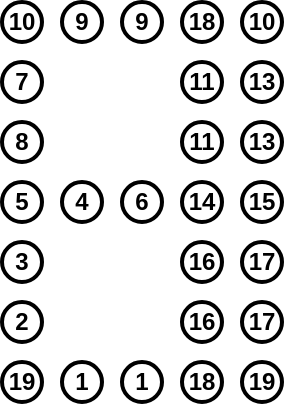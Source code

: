 <mxfile version="20.2.0" type="device"><diagram id="XmA8cyWJfRmYwZIlyzEz" name="Страница 1"><mxGraphModel dx="524" dy="520" grid="1" gridSize="10" guides="1" tooltips="1" connect="1" arrows="1" fold="1" page="1" pageScale="1" pageWidth="827" pageHeight="1169" math="0" shadow="0"><root><mxCell id="0"/><mxCell id="1" parent="0"/><mxCell id="cu_6fglXJ4TB1r-uAyc4-1" value="10" style="ellipse;whiteSpace=wrap;html=1;aspect=fixed;strokeWidth=2;fontStyle=1;fontSize=12;" parent="1" vertex="1"><mxGeometry x="280" y="120" width="20" height="20" as="geometry"/></mxCell><mxCell id="cu_6fglXJ4TB1r-uAyc4-2" value="9" style="ellipse;whiteSpace=wrap;html=1;aspect=fixed;strokeWidth=2;fontStyle=1;fontSize=12;" parent="1" vertex="1"><mxGeometry x="310" y="120" width="20" height="20" as="geometry"/></mxCell><mxCell id="cu_6fglXJ4TB1r-uAyc4-3" value="9" style="ellipse;whiteSpace=wrap;html=1;aspect=fixed;strokeWidth=2;fontStyle=1;fontSize=12;" parent="1" vertex="1"><mxGeometry x="340" y="120" width="20" height="20" as="geometry"/></mxCell><mxCell id="cu_6fglXJ4TB1r-uAyc4-4" value="18" style="ellipse;whiteSpace=wrap;html=1;aspect=fixed;strokeWidth=2;fontStyle=1;fontSize=12;" parent="1" vertex="1"><mxGeometry x="370" y="120" width="20" height="20" as="geometry"/></mxCell><mxCell id="cu_6fglXJ4TB1r-uAyc4-5" value="7" style="ellipse;whiteSpace=wrap;html=1;aspect=fixed;strokeWidth=2;fontStyle=1;fontSize=12;" parent="1" vertex="1"><mxGeometry x="280" y="150" width="20" height="20" as="geometry"/></mxCell><mxCell id="cu_6fglXJ4TB1r-uAyc4-6" value="8" style="ellipse;whiteSpace=wrap;html=1;aspect=fixed;strokeWidth=2;fontStyle=1;fontSize=12;" parent="1" vertex="1"><mxGeometry x="280" y="180" width="20" height="20" as="geometry"/></mxCell><mxCell id="cu_6fglXJ4TB1r-uAyc4-7" value="5" style="ellipse;whiteSpace=wrap;html=1;aspect=fixed;strokeWidth=2;fontStyle=1;fontSize=12;" parent="1" vertex="1"><mxGeometry x="280" y="210" width="20" height="20" as="geometry"/></mxCell><mxCell id="cu_6fglXJ4TB1r-uAyc4-8" value="4" style="ellipse;whiteSpace=wrap;html=1;aspect=fixed;strokeWidth=2;fontStyle=1;fontSize=12;" parent="1" vertex="1"><mxGeometry x="310" y="210" width="20" height="20" as="geometry"/></mxCell><mxCell id="cu_6fglXJ4TB1r-uAyc4-9" value="6" style="ellipse;whiteSpace=wrap;html=1;aspect=fixed;strokeWidth=2;fontStyle=1;fontSize=12;" parent="1" vertex="1"><mxGeometry x="340" y="210" width="20" height="20" as="geometry"/></mxCell><mxCell id="cu_6fglXJ4TB1r-uAyc4-10" value="14" style="ellipse;whiteSpace=wrap;html=1;aspect=fixed;strokeWidth=2;fontStyle=1;fontSize=12;" parent="1" vertex="1"><mxGeometry x="370" y="210" width="20" height="20" as="geometry"/></mxCell><mxCell id="cu_6fglXJ4TB1r-uAyc4-11" value="11" style="ellipse;whiteSpace=wrap;html=1;aspect=fixed;strokeWidth=2;fontStyle=1;fontSize=12;" parent="1" vertex="1"><mxGeometry x="370" y="150" width="20" height="20" as="geometry"/></mxCell><mxCell id="cu_6fglXJ4TB1r-uAyc4-12" value="11" style="ellipse;whiteSpace=wrap;html=1;aspect=fixed;strokeWidth=2;fontStyle=1;fontSize=12;" parent="1" vertex="1"><mxGeometry x="370" y="180" width="20" height="20" as="geometry"/></mxCell><mxCell id="cu_6fglXJ4TB1r-uAyc4-13" value="3" style="ellipse;whiteSpace=wrap;html=1;aspect=fixed;strokeWidth=2;fontStyle=1;fontSize=12;" parent="1" vertex="1"><mxGeometry x="280" y="240" width="20" height="20" as="geometry"/></mxCell><mxCell id="cu_6fglXJ4TB1r-uAyc4-14" value="2" style="ellipse;whiteSpace=wrap;html=1;aspect=fixed;strokeWidth=2;fontStyle=1;fontSize=12;" parent="1" vertex="1"><mxGeometry x="280" y="270" width="20" height="20" as="geometry"/></mxCell><mxCell id="cu_6fglXJ4TB1r-uAyc4-15" value="19" style="ellipse;whiteSpace=wrap;html=1;aspect=fixed;strokeWidth=2;fontStyle=1;fontSize=12;" parent="1" vertex="1"><mxGeometry x="280" y="300" width="20" height="20" as="geometry"/></mxCell><mxCell id="cu_6fglXJ4TB1r-uAyc4-16" value="1" style="ellipse;whiteSpace=wrap;html=1;aspect=fixed;strokeWidth=2;fontStyle=1;fontSize=12;" parent="1" vertex="1"><mxGeometry x="310" y="300" width="20" height="20" as="geometry"/></mxCell><mxCell id="cu_6fglXJ4TB1r-uAyc4-17" value="1" style="ellipse;whiteSpace=wrap;html=1;aspect=fixed;strokeWidth=2;fontStyle=1;fontSize=12;" parent="1" vertex="1"><mxGeometry x="340" y="300" width="20" height="20" as="geometry"/></mxCell><mxCell id="cu_6fglXJ4TB1r-uAyc4-18" value="18" style="ellipse;whiteSpace=wrap;html=1;aspect=fixed;strokeWidth=2;fontStyle=1;fontSize=12;" parent="1" vertex="1"><mxGeometry x="370" y="300" width="20" height="20" as="geometry"/></mxCell><mxCell id="cu_6fglXJ4TB1r-uAyc4-19" value="16" style="ellipse;whiteSpace=wrap;html=1;aspect=fixed;strokeWidth=2;fontStyle=1;fontSize=12;" parent="1" vertex="1"><mxGeometry x="370" y="240" width="20" height="20" as="geometry"/></mxCell><mxCell id="cu_6fglXJ4TB1r-uAyc4-20" value="16" style="ellipse;whiteSpace=wrap;html=1;aspect=fixed;strokeWidth=2;fontStyle=1;fontSize=12;" parent="1" vertex="1"><mxGeometry x="370" y="270" width="20" height="20" as="geometry"/></mxCell><mxCell id="xrPimIBUt7XRl5zJtidi-1" value="10" style="ellipse;whiteSpace=wrap;html=1;aspect=fixed;strokeWidth=2;fontStyle=1;fontSize=12;" vertex="1" parent="1"><mxGeometry x="400" y="120" width="20" height="20" as="geometry"/></mxCell><mxCell id="xrPimIBUt7XRl5zJtidi-2" value="15" style="ellipse;whiteSpace=wrap;html=1;aspect=fixed;strokeWidth=2;fontStyle=1;fontSize=12;" vertex="1" parent="1"><mxGeometry x="400" y="210" width="20" height="20" as="geometry"/></mxCell><mxCell id="xrPimIBUt7XRl5zJtidi-3" value="13" style="ellipse;whiteSpace=wrap;html=1;aspect=fixed;strokeWidth=2;fontStyle=1;fontSize=12;" vertex="1" parent="1"><mxGeometry x="400" y="150" width="20" height="20" as="geometry"/></mxCell><mxCell id="xrPimIBUt7XRl5zJtidi-4" value="13" style="ellipse;whiteSpace=wrap;html=1;aspect=fixed;strokeWidth=2;fontStyle=1;fontSize=12;" vertex="1" parent="1"><mxGeometry x="400" y="180" width="20" height="20" as="geometry"/></mxCell><mxCell id="xrPimIBUt7XRl5zJtidi-5" value="19" style="ellipse;whiteSpace=wrap;html=1;aspect=fixed;strokeWidth=2;fontStyle=1;fontSize=12;" vertex="1" parent="1"><mxGeometry x="400" y="300" width="20" height="20" as="geometry"/></mxCell><mxCell id="xrPimIBUt7XRl5zJtidi-6" value="17" style="ellipse;whiteSpace=wrap;html=1;aspect=fixed;strokeWidth=2;fontStyle=1;fontSize=12;" vertex="1" parent="1"><mxGeometry x="400" y="240" width="20" height="20" as="geometry"/></mxCell><mxCell id="xrPimIBUt7XRl5zJtidi-7" value="17" style="ellipse;whiteSpace=wrap;html=1;aspect=fixed;strokeWidth=2;fontStyle=1;fontSize=12;" vertex="1" parent="1"><mxGeometry x="400" y="270" width="20" height="20" as="geometry"/></mxCell></root></mxGraphModel></diagram></mxfile>